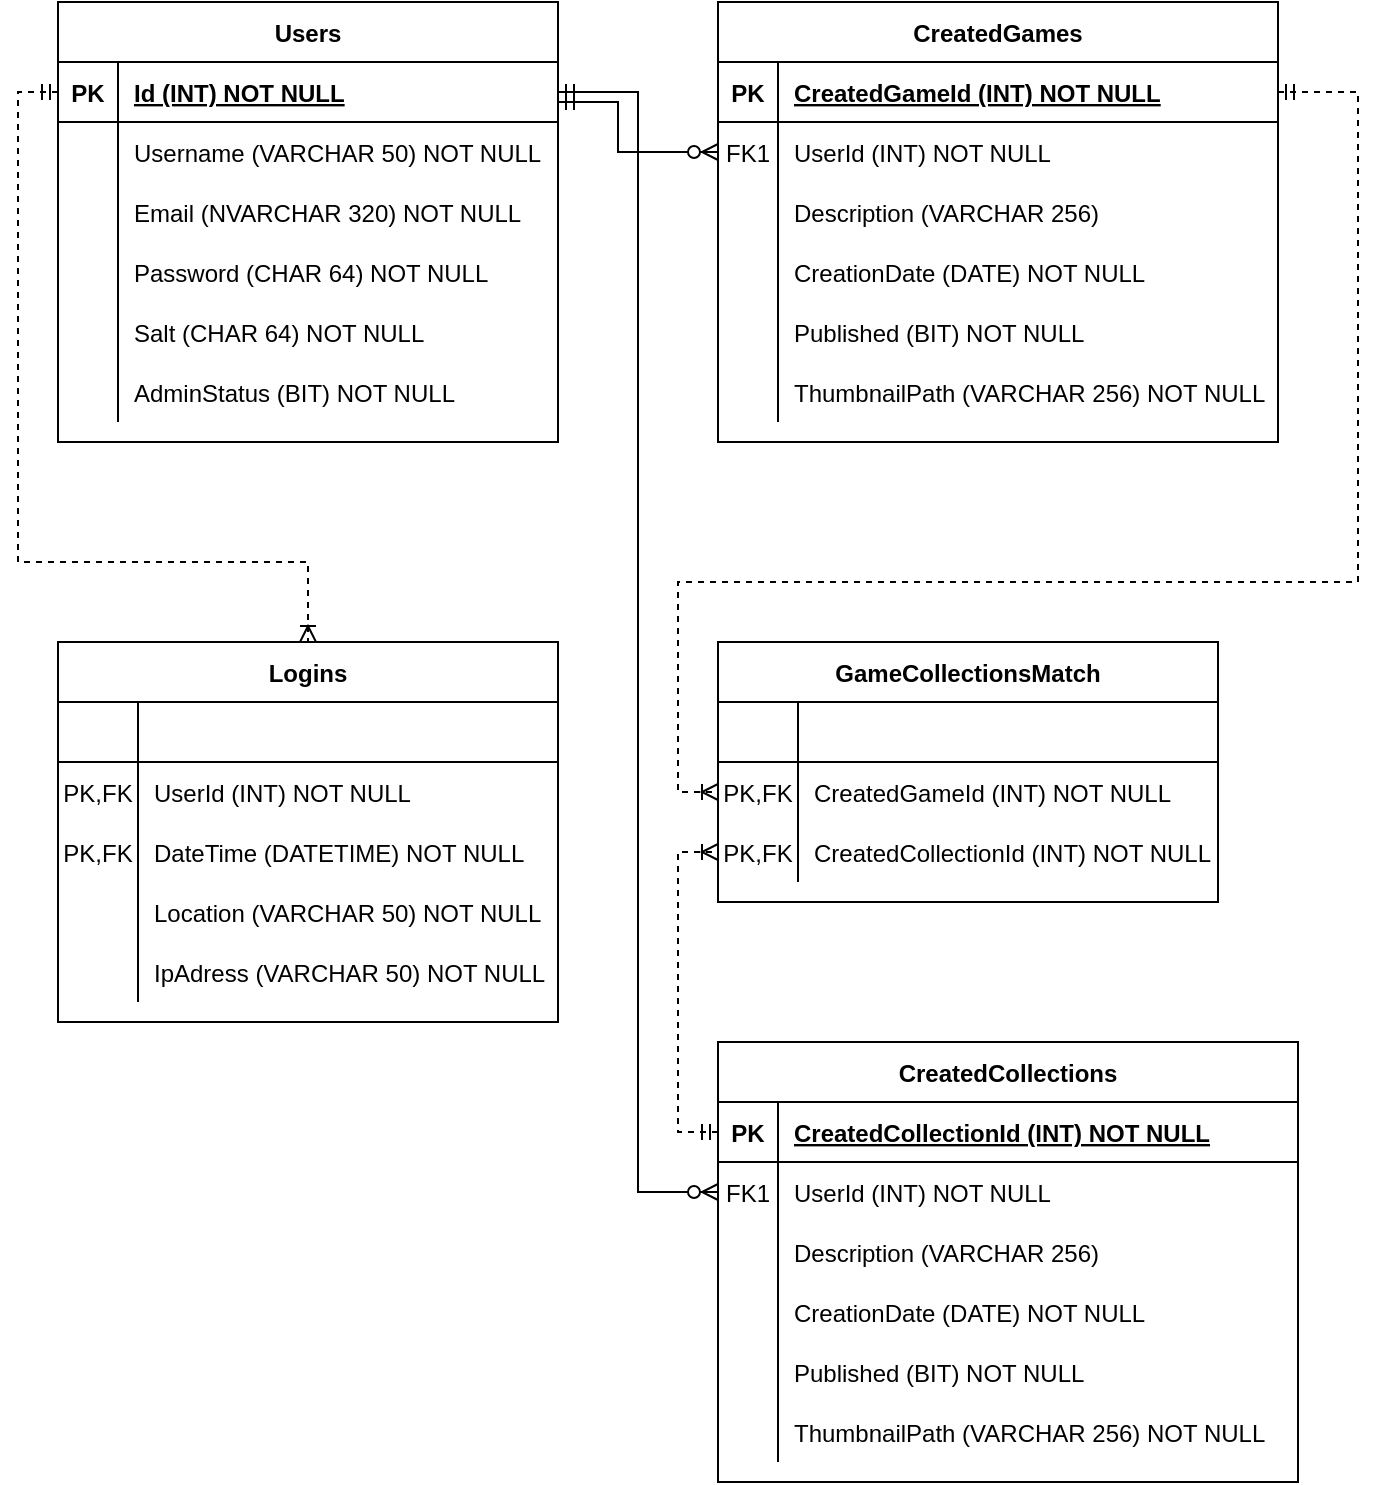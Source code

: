 <mxfile version="14.5.1" type="device"><diagram id="R2lEEEUBdFMjLlhIrx00" name="Page-1"><mxGraphModel dx="1086" dy="806" grid="1" gridSize="10" guides="1" tooltips="1" connect="1" arrows="1" fold="1" page="1" pageScale="1" pageWidth="850" pageHeight="1100" math="0" shadow="0" extFonts="Permanent Marker^https://fonts.googleapis.com/css?family=Permanent+Marker"><root><mxCell id="0"/><mxCell id="1" parent="0"/><mxCell id="C-vyLk0tnHw3VtMMgP7b-2" value="CreatedGames" style="shape=table;startSize=30;container=1;collapsible=1;childLayout=tableLayout;fixedRows=1;rowLines=0;fontStyle=1;align=center;resizeLast=1;" parent="1" vertex="1"><mxGeometry x="370" y="40" width="280" height="220" as="geometry"/></mxCell><mxCell id="C-vyLk0tnHw3VtMMgP7b-3" value="" style="shape=partialRectangle;collapsible=0;dropTarget=0;pointerEvents=0;fillColor=none;points=[[0,0.5],[1,0.5]];portConstraint=eastwest;top=0;left=0;right=0;bottom=1;" parent="C-vyLk0tnHw3VtMMgP7b-2" vertex="1"><mxGeometry y="30" width="280" height="30" as="geometry"/></mxCell><mxCell id="C-vyLk0tnHw3VtMMgP7b-4" value="PK" style="shape=partialRectangle;overflow=hidden;connectable=0;fillColor=none;top=0;left=0;bottom=0;right=0;fontStyle=1;" parent="C-vyLk0tnHw3VtMMgP7b-3" vertex="1"><mxGeometry width="30" height="30" as="geometry"/></mxCell><mxCell id="C-vyLk0tnHw3VtMMgP7b-5" value="CreatedGameId (INT) NOT NULL " style="shape=partialRectangle;overflow=hidden;connectable=0;fillColor=none;top=0;left=0;bottom=0;right=0;align=left;spacingLeft=6;fontStyle=5;" parent="C-vyLk0tnHw3VtMMgP7b-3" vertex="1"><mxGeometry x="30" width="250" height="30" as="geometry"/></mxCell><mxCell id="C-vyLk0tnHw3VtMMgP7b-6" value="" style="shape=partialRectangle;collapsible=0;dropTarget=0;pointerEvents=0;fillColor=none;points=[[0,0.5],[1,0.5]];portConstraint=eastwest;top=0;left=0;right=0;bottom=0;" parent="C-vyLk0tnHw3VtMMgP7b-2" vertex="1"><mxGeometry y="60" width="280" height="30" as="geometry"/></mxCell><mxCell id="C-vyLk0tnHw3VtMMgP7b-7" value="FK1" style="shape=partialRectangle;overflow=hidden;connectable=0;fillColor=none;top=0;left=0;bottom=0;right=0;" parent="C-vyLk0tnHw3VtMMgP7b-6" vertex="1"><mxGeometry width="30" height="30" as="geometry"/></mxCell><mxCell id="C-vyLk0tnHw3VtMMgP7b-8" value="UserId (INT) NOT NULL" style="shape=partialRectangle;overflow=hidden;connectable=0;fillColor=none;top=0;left=0;bottom=0;right=0;align=left;spacingLeft=6;" parent="C-vyLk0tnHw3VtMMgP7b-6" vertex="1"><mxGeometry x="30" width="250" height="30" as="geometry"/></mxCell><mxCell id="C-vyLk0tnHw3VtMMgP7b-9" value="" style="shape=partialRectangle;collapsible=0;dropTarget=0;pointerEvents=0;fillColor=none;points=[[0,0.5],[1,0.5]];portConstraint=eastwest;top=0;left=0;right=0;bottom=0;" parent="C-vyLk0tnHw3VtMMgP7b-2" vertex="1"><mxGeometry y="90" width="280" height="30" as="geometry"/></mxCell><mxCell id="C-vyLk0tnHw3VtMMgP7b-10" value="" style="shape=partialRectangle;overflow=hidden;connectable=0;fillColor=none;top=0;left=0;bottom=0;right=0;" parent="C-vyLk0tnHw3VtMMgP7b-9" vertex="1"><mxGeometry width="30" height="30" as="geometry"/></mxCell><mxCell id="C-vyLk0tnHw3VtMMgP7b-11" value="Description (VARCHAR 256) " style="shape=partialRectangle;overflow=hidden;connectable=0;fillColor=none;top=0;left=0;bottom=0;right=0;align=left;spacingLeft=6;" parent="C-vyLk0tnHw3VtMMgP7b-9" vertex="1"><mxGeometry x="30" width="250" height="30" as="geometry"/></mxCell><mxCell id="FunGx5uaBoyylJDNNc9w-20" value="" style="shape=partialRectangle;collapsible=0;dropTarget=0;pointerEvents=0;fillColor=none;points=[[0,0.5],[1,0.5]];portConstraint=eastwest;top=0;left=0;right=0;bottom=0;" parent="C-vyLk0tnHw3VtMMgP7b-2" vertex="1"><mxGeometry y="120" width="280" height="30" as="geometry"/></mxCell><mxCell id="FunGx5uaBoyylJDNNc9w-21" value="" style="shape=partialRectangle;overflow=hidden;connectable=0;fillColor=none;top=0;left=0;bottom=0;right=0;" parent="FunGx5uaBoyylJDNNc9w-20" vertex="1"><mxGeometry width="30" height="30" as="geometry"/></mxCell><mxCell id="FunGx5uaBoyylJDNNc9w-22" value="CreationDate (DATE) NOT NULL" style="shape=partialRectangle;overflow=hidden;connectable=0;fillColor=none;top=0;left=0;bottom=0;right=0;align=left;spacingLeft=6;" parent="FunGx5uaBoyylJDNNc9w-20" vertex="1"><mxGeometry x="30" width="250" height="30" as="geometry"/></mxCell><mxCell id="FunGx5uaBoyylJDNNc9w-23" value="" style="shape=partialRectangle;collapsible=0;dropTarget=0;pointerEvents=0;fillColor=none;points=[[0,0.5],[1,0.5]];portConstraint=eastwest;top=0;left=0;right=0;bottom=0;" parent="C-vyLk0tnHw3VtMMgP7b-2" vertex="1"><mxGeometry y="150" width="280" height="30" as="geometry"/></mxCell><mxCell id="FunGx5uaBoyylJDNNc9w-24" value="" style="shape=partialRectangle;overflow=hidden;connectable=0;fillColor=none;top=0;left=0;bottom=0;right=0;" parent="FunGx5uaBoyylJDNNc9w-23" vertex="1"><mxGeometry width="30" height="30" as="geometry"/></mxCell><mxCell id="FunGx5uaBoyylJDNNc9w-25" value="Published (BIT) NOT NULL" style="shape=partialRectangle;overflow=hidden;connectable=0;fillColor=none;top=0;left=0;bottom=0;right=0;align=left;spacingLeft=6;" parent="FunGx5uaBoyylJDNNc9w-23" vertex="1"><mxGeometry x="30" width="250" height="30" as="geometry"/></mxCell><mxCell id="FunGx5uaBoyylJDNNc9w-26" value="" style="shape=partialRectangle;collapsible=0;dropTarget=0;pointerEvents=0;fillColor=none;points=[[0,0.5],[1,0.5]];portConstraint=eastwest;top=0;left=0;right=0;bottom=0;" parent="C-vyLk0tnHw3VtMMgP7b-2" vertex="1"><mxGeometry y="180" width="280" height="30" as="geometry"/></mxCell><mxCell id="FunGx5uaBoyylJDNNc9w-27" value="" style="shape=partialRectangle;overflow=hidden;connectable=0;fillColor=none;top=0;left=0;bottom=0;right=0;" parent="FunGx5uaBoyylJDNNc9w-26" vertex="1"><mxGeometry width="30" height="30" as="geometry"/></mxCell><mxCell id="FunGx5uaBoyylJDNNc9w-28" value="ThumbnailPath (VARCHAR 256) NOT NULL" style="shape=partialRectangle;overflow=hidden;connectable=0;fillColor=none;top=0;left=0;bottom=0;right=0;align=left;spacingLeft=6;" parent="FunGx5uaBoyylJDNNc9w-26" vertex="1"><mxGeometry x="30" width="250" height="30" as="geometry"/></mxCell><mxCell id="C-vyLk0tnHw3VtMMgP7b-13" value="Logins" style="shape=table;startSize=30;container=1;collapsible=1;childLayout=tableLayout;fixedRows=1;rowLines=0;fontStyle=1;align=center;resizeLast=1;" parent="1" vertex="1"><mxGeometry x="40" y="360" width="250" height="190" as="geometry"/></mxCell><mxCell id="C-vyLk0tnHw3VtMMgP7b-14" value="" style="shape=partialRectangle;collapsible=0;dropTarget=0;pointerEvents=0;fillColor=none;points=[[0,0.5],[1,0.5]];portConstraint=eastwest;top=0;left=0;right=0;bottom=1;" parent="C-vyLk0tnHw3VtMMgP7b-13" vertex="1"><mxGeometry y="30" width="250" height="30" as="geometry"/></mxCell><mxCell id="C-vyLk0tnHw3VtMMgP7b-15" value="" style="shape=partialRectangle;overflow=hidden;connectable=0;fillColor=none;top=0;left=0;bottom=0;right=0;fontStyle=1;" parent="C-vyLk0tnHw3VtMMgP7b-14" vertex="1"><mxGeometry width="40" height="30" as="geometry"/></mxCell><mxCell id="C-vyLk0tnHw3VtMMgP7b-16" value="" style="shape=partialRectangle;overflow=hidden;connectable=0;fillColor=none;top=0;left=0;bottom=0;right=0;align=left;spacingLeft=6;fontStyle=5;" parent="C-vyLk0tnHw3VtMMgP7b-14" vertex="1"><mxGeometry x="40" width="210" height="30" as="geometry"/></mxCell><mxCell id="C-vyLk0tnHw3VtMMgP7b-17" value="" style="shape=partialRectangle;collapsible=0;dropTarget=0;pointerEvents=0;fillColor=none;points=[[0,0.5],[1,0.5]];portConstraint=eastwest;top=0;left=0;right=0;bottom=0;" parent="C-vyLk0tnHw3VtMMgP7b-13" vertex="1"><mxGeometry y="60" width="250" height="30" as="geometry"/></mxCell><mxCell id="C-vyLk0tnHw3VtMMgP7b-18" value="PK,FK" style="shape=partialRectangle;overflow=hidden;connectable=0;fillColor=none;top=0;left=0;bottom=0;right=0;" parent="C-vyLk0tnHw3VtMMgP7b-17" vertex="1"><mxGeometry width="40" height="30" as="geometry"/></mxCell><mxCell id="C-vyLk0tnHw3VtMMgP7b-19" value="UserId (INT) NOT NULL" style="shape=partialRectangle;overflow=hidden;connectable=0;fillColor=none;top=0;left=0;bottom=0;right=0;align=left;spacingLeft=6;" parent="C-vyLk0tnHw3VtMMgP7b-17" vertex="1"><mxGeometry x="40" width="210" height="30" as="geometry"/></mxCell><mxCell id="C-vyLk0tnHw3VtMMgP7b-20" value="" style="shape=partialRectangle;collapsible=0;dropTarget=0;pointerEvents=0;fillColor=none;points=[[0,0.5],[1,0.5]];portConstraint=eastwest;top=0;left=0;right=0;bottom=0;" parent="C-vyLk0tnHw3VtMMgP7b-13" vertex="1"><mxGeometry y="90" width="250" height="30" as="geometry"/></mxCell><mxCell id="C-vyLk0tnHw3VtMMgP7b-21" value="PK,FK" style="shape=partialRectangle;overflow=hidden;connectable=0;fillColor=none;top=0;left=0;bottom=0;right=0;" parent="C-vyLk0tnHw3VtMMgP7b-20" vertex="1"><mxGeometry width="40" height="30" as="geometry"/></mxCell><mxCell id="C-vyLk0tnHw3VtMMgP7b-22" value="DateTime (DATETIME) NOT NULL" style="shape=partialRectangle;overflow=hidden;connectable=0;fillColor=none;top=0;left=0;bottom=0;right=0;align=left;spacingLeft=6;" parent="C-vyLk0tnHw3VtMMgP7b-20" vertex="1"><mxGeometry x="40" width="210" height="30" as="geometry"/></mxCell><mxCell id="FunGx5uaBoyylJDNNc9w-61" value="" style="shape=partialRectangle;collapsible=0;dropTarget=0;pointerEvents=0;fillColor=none;points=[[0,0.5],[1,0.5]];portConstraint=eastwest;top=0;left=0;right=0;bottom=0;" parent="C-vyLk0tnHw3VtMMgP7b-13" vertex="1"><mxGeometry y="120" width="250" height="30" as="geometry"/></mxCell><mxCell id="FunGx5uaBoyylJDNNc9w-62" value="" style="shape=partialRectangle;overflow=hidden;connectable=0;fillColor=none;top=0;left=0;bottom=0;right=0;" parent="FunGx5uaBoyylJDNNc9w-61" vertex="1"><mxGeometry width="40" height="30" as="geometry"/></mxCell><mxCell id="FunGx5uaBoyylJDNNc9w-63" value="Location (VARCHAR 50) NOT NULL" style="shape=partialRectangle;overflow=hidden;connectable=0;fillColor=none;top=0;left=0;bottom=0;right=0;align=left;spacingLeft=6;" parent="FunGx5uaBoyylJDNNc9w-61" vertex="1"><mxGeometry x="40" width="210" height="30" as="geometry"/></mxCell><mxCell id="FunGx5uaBoyylJDNNc9w-67" value="" style="shape=partialRectangle;collapsible=0;dropTarget=0;pointerEvents=0;fillColor=none;points=[[0,0.5],[1,0.5]];portConstraint=eastwest;top=0;left=0;right=0;bottom=0;" parent="C-vyLk0tnHw3VtMMgP7b-13" vertex="1"><mxGeometry y="150" width="250" height="30" as="geometry"/></mxCell><mxCell id="FunGx5uaBoyylJDNNc9w-68" value="" style="shape=partialRectangle;overflow=hidden;connectable=0;fillColor=none;top=0;left=0;bottom=0;right=0;" parent="FunGx5uaBoyylJDNNc9w-67" vertex="1"><mxGeometry width="40" height="30" as="geometry"/></mxCell><mxCell id="FunGx5uaBoyylJDNNc9w-69" value="IpAdress (VARCHAR 50) NOT NULL" style="shape=partialRectangle;overflow=hidden;connectable=0;fillColor=none;top=0;left=0;bottom=0;right=0;align=left;spacingLeft=6;" parent="FunGx5uaBoyylJDNNc9w-67" vertex="1"><mxGeometry x="40" width="210" height="30" as="geometry"/></mxCell><mxCell id="C-vyLk0tnHw3VtMMgP7b-23" value="Users" style="shape=table;startSize=30;container=1;collapsible=1;childLayout=tableLayout;fixedRows=1;rowLines=0;fontStyle=1;align=center;resizeLast=1;" parent="1" vertex="1"><mxGeometry x="40" y="40" width="250" height="220" as="geometry"/></mxCell><mxCell id="C-vyLk0tnHw3VtMMgP7b-24" value="" style="shape=partialRectangle;collapsible=0;dropTarget=0;pointerEvents=0;fillColor=none;points=[[0,0.5],[1,0.5]];portConstraint=eastwest;top=0;left=0;right=0;bottom=1;" parent="C-vyLk0tnHw3VtMMgP7b-23" vertex="1"><mxGeometry y="30" width="250" height="30" as="geometry"/></mxCell><mxCell id="C-vyLk0tnHw3VtMMgP7b-25" value="PK" style="shape=partialRectangle;overflow=hidden;connectable=0;fillColor=none;top=0;left=0;bottom=0;right=0;fontStyle=1;" parent="C-vyLk0tnHw3VtMMgP7b-24" vertex="1"><mxGeometry width="30" height="30" as="geometry"/></mxCell><mxCell id="C-vyLk0tnHw3VtMMgP7b-26" value="Id (INT) NOT NULL" style="shape=partialRectangle;overflow=hidden;connectable=0;fillColor=none;top=0;left=0;bottom=0;right=0;align=left;spacingLeft=6;fontStyle=5;" parent="C-vyLk0tnHw3VtMMgP7b-24" vertex="1"><mxGeometry x="30" width="220" height="30" as="geometry"/></mxCell><mxCell id="C-vyLk0tnHw3VtMMgP7b-27" value="" style="shape=partialRectangle;collapsible=0;dropTarget=0;pointerEvents=0;fillColor=none;points=[[0,0.5],[1,0.5]];portConstraint=eastwest;top=0;left=0;right=0;bottom=0;" parent="C-vyLk0tnHw3VtMMgP7b-23" vertex="1"><mxGeometry y="60" width="250" height="30" as="geometry"/></mxCell><mxCell id="C-vyLk0tnHw3VtMMgP7b-28" value="" style="shape=partialRectangle;overflow=hidden;connectable=0;fillColor=none;top=0;left=0;bottom=0;right=0;" parent="C-vyLk0tnHw3VtMMgP7b-27" vertex="1"><mxGeometry width="30" height="30" as="geometry"/></mxCell><mxCell id="C-vyLk0tnHw3VtMMgP7b-29" value="Username (VARCHAR 50) NOT NULL" style="shape=partialRectangle;overflow=hidden;connectable=0;fillColor=none;top=0;left=0;bottom=0;right=0;align=left;spacingLeft=6;" parent="C-vyLk0tnHw3VtMMgP7b-27" vertex="1"><mxGeometry x="30" width="220" height="30" as="geometry"/></mxCell><mxCell id="FunGx5uaBoyylJDNNc9w-1" value="" style="shape=partialRectangle;collapsible=0;dropTarget=0;pointerEvents=0;fillColor=none;points=[[0,0.5],[1,0.5]];portConstraint=eastwest;top=0;left=0;right=0;bottom=0;" parent="C-vyLk0tnHw3VtMMgP7b-23" vertex="1"><mxGeometry y="90" width="250" height="30" as="geometry"/></mxCell><mxCell id="FunGx5uaBoyylJDNNc9w-2" value="" style="shape=partialRectangle;overflow=hidden;connectable=0;fillColor=none;top=0;left=0;bottom=0;right=0;" parent="FunGx5uaBoyylJDNNc9w-1" vertex="1"><mxGeometry width="30" height="30" as="geometry"/></mxCell><mxCell id="FunGx5uaBoyylJDNNc9w-3" value="Email (NVARCHAR 320) NOT NULL" style="shape=partialRectangle;overflow=hidden;connectable=0;fillColor=none;top=0;left=0;bottom=0;right=0;align=left;spacingLeft=6;" parent="FunGx5uaBoyylJDNNc9w-1" vertex="1"><mxGeometry x="30" width="220" height="30" as="geometry"/></mxCell><mxCell id="FunGx5uaBoyylJDNNc9w-14" value="" style="shape=partialRectangle;collapsible=0;dropTarget=0;pointerEvents=0;fillColor=none;points=[[0,0.5],[1,0.5]];portConstraint=eastwest;top=0;left=0;right=0;bottom=0;" parent="C-vyLk0tnHw3VtMMgP7b-23" vertex="1"><mxGeometry y="120" width="250" height="30" as="geometry"/></mxCell><mxCell id="FunGx5uaBoyylJDNNc9w-15" value="" style="shape=partialRectangle;overflow=hidden;connectable=0;fillColor=none;top=0;left=0;bottom=0;right=0;" parent="FunGx5uaBoyylJDNNc9w-14" vertex="1"><mxGeometry width="30" height="30" as="geometry"/></mxCell><mxCell id="FunGx5uaBoyylJDNNc9w-16" value="Password (CHAR 64) NOT NULL" style="shape=partialRectangle;overflow=hidden;connectable=0;fillColor=none;top=0;left=0;bottom=0;right=0;align=left;spacingLeft=6;" parent="FunGx5uaBoyylJDNNc9w-14" vertex="1"><mxGeometry x="30" width="220" height="30" as="geometry"/></mxCell><mxCell id="FunGx5uaBoyylJDNNc9w-17" value="" style="shape=partialRectangle;collapsible=0;dropTarget=0;pointerEvents=0;fillColor=none;points=[[0,0.5],[1,0.5]];portConstraint=eastwest;top=0;left=0;right=0;bottom=0;" parent="C-vyLk0tnHw3VtMMgP7b-23" vertex="1"><mxGeometry y="150" width="250" height="30" as="geometry"/></mxCell><mxCell id="FunGx5uaBoyylJDNNc9w-18" value="" style="shape=partialRectangle;overflow=hidden;connectable=0;fillColor=none;top=0;left=0;bottom=0;right=0;" parent="FunGx5uaBoyylJDNNc9w-17" vertex="1"><mxGeometry width="30" height="30" as="geometry"/></mxCell><mxCell id="FunGx5uaBoyylJDNNc9w-19" value="Salt (CHAR 64) NOT NULL" style="shape=partialRectangle;overflow=hidden;connectable=0;fillColor=none;top=0;left=0;bottom=0;right=0;align=left;spacingLeft=6;" parent="FunGx5uaBoyylJDNNc9w-17" vertex="1"><mxGeometry x="30" width="220" height="30" as="geometry"/></mxCell><mxCell id="FunGx5uaBoyylJDNNc9w-55" value="" style="shape=partialRectangle;collapsible=0;dropTarget=0;pointerEvents=0;fillColor=none;points=[[0,0.5],[1,0.5]];portConstraint=eastwest;top=0;left=0;right=0;bottom=0;" parent="C-vyLk0tnHw3VtMMgP7b-23" vertex="1"><mxGeometry y="180" width="250" height="30" as="geometry"/></mxCell><mxCell id="FunGx5uaBoyylJDNNc9w-56" value="" style="shape=partialRectangle;overflow=hidden;connectable=0;fillColor=none;top=0;left=0;bottom=0;right=0;" parent="FunGx5uaBoyylJDNNc9w-55" vertex="1"><mxGeometry width="30" height="30" as="geometry"/></mxCell><mxCell id="FunGx5uaBoyylJDNNc9w-57" value="AdminStatus (BIT) NOT NULL" style="shape=partialRectangle;overflow=hidden;connectable=0;fillColor=none;top=0;left=0;bottom=0;right=0;align=left;spacingLeft=6;" parent="FunGx5uaBoyylJDNNc9w-55" vertex="1"><mxGeometry x="30" width="220" height="30" as="geometry"/></mxCell><mxCell id="FunGx5uaBoyylJDNNc9w-29" value="CreatedCollections" style="shape=table;startSize=30;container=1;collapsible=1;childLayout=tableLayout;fixedRows=1;rowLines=0;fontStyle=1;align=center;resizeLast=1;" parent="1" vertex="1"><mxGeometry x="370" y="560" width="290" height="220" as="geometry"/></mxCell><mxCell id="FunGx5uaBoyylJDNNc9w-30" value="" style="shape=partialRectangle;collapsible=0;dropTarget=0;pointerEvents=0;fillColor=none;points=[[0,0.5],[1,0.5]];portConstraint=eastwest;top=0;left=0;right=0;bottom=1;" parent="FunGx5uaBoyylJDNNc9w-29" vertex="1"><mxGeometry y="30" width="290" height="30" as="geometry"/></mxCell><mxCell id="FunGx5uaBoyylJDNNc9w-31" value="PK" style="shape=partialRectangle;overflow=hidden;connectable=0;fillColor=none;top=0;left=0;bottom=0;right=0;fontStyle=1;" parent="FunGx5uaBoyylJDNNc9w-30" vertex="1"><mxGeometry width="30" height="30" as="geometry"/></mxCell><mxCell id="FunGx5uaBoyylJDNNc9w-32" value="CreatedCollectionId (INT) NOT NULL " style="shape=partialRectangle;overflow=hidden;connectable=0;fillColor=none;top=0;left=0;bottom=0;right=0;align=left;spacingLeft=6;fontStyle=5;" parent="FunGx5uaBoyylJDNNc9w-30" vertex="1"><mxGeometry x="30" width="260" height="30" as="geometry"/></mxCell><mxCell id="FunGx5uaBoyylJDNNc9w-33" value="" style="shape=partialRectangle;collapsible=0;dropTarget=0;pointerEvents=0;fillColor=none;points=[[0,0.5],[1,0.5]];portConstraint=eastwest;top=0;left=0;right=0;bottom=0;" parent="FunGx5uaBoyylJDNNc9w-29" vertex="1"><mxGeometry y="60" width="290" height="30" as="geometry"/></mxCell><mxCell id="FunGx5uaBoyylJDNNc9w-34" value="FK1" style="shape=partialRectangle;overflow=hidden;connectable=0;fillColor=none;top=0;left=0;bottom=0;right=0;" parent="FunGx5uaBoyylJDNNc9w-33" vertex="1"><mxGeometry width="30" height="30" as="geometry"/></mxCell><mxCell id="FunGx5uaBoyylJDNNc9w-35" value="UserId (INT) NOT NULL" style="shape=partialRectangle;overflow=hidden;connectable=0;fillColor=none;top=0;left=0;bottom=0;right=0;align=left;spacingLeft=6;" parent="FunGx5uaBoyylJDNNc9w-33" vertex="1"><mxGeometry x="30" width="260" height="30" as="geometry"/></mxCell><mxCell id="FunGx5uaBoyylJDNNc9w-36" value="" style="shape=partialRectangle;collapsible=0;dropTarget=0;pointerEvents=0;fillColor=none;points=[[0,0.5],[1,0.5]];portConstraint=eastwest;top=0;left=0;right=0;bottom=0;" parent="FunGx5uaBoyylJDNNc9w-29" vertex="1"><mxGeometry y="90" width="290" height="30" as="geometry"/></mxCell><mxCell id="FunGx5uaBoyylJDNNc9w-37" value="" style="shape=partialRectangle;overflow=hidden;connectable=0;fillColor=none;top=0;left=0;bottom=0;right=0;" parent="FunGx5uaBoyylJDNNc9w-36" vertex="1"><mxGeometry width="30" height="30" as="geometry"/></mxCell><mxCell id="FunGx5uaBoyylJDNNc9w-38" value="Description (VARCHAR 256) " style="shape=partialRectangle;overflow=hidden;connectable=0;fillColor=none;top=0;left=0;bottom=0;right=0;align=left;spacingLeft=6;" parent="FunGx5uaBoyylJDNNc9w-36" vertex="1"><mxGeometry x="30" width="260" height="30" as="geometry"/></mxCell><mxCell id="FunGx5uaBoyylJDNNc9w-39" value="" style="shape=partialRectangle;collapsible=0;dropTarget=0;pointerEvents=0;fillColor=none;points=[[0,0.5],[1,0.5]];portConstraint=eastwest;top=0;left=0;right=0;bottom=0;" parent="FunGx5uaBoyylJDNNc9w-29" vertex="1"><mxGeometry y="120" width="290" height="30" as="geometry"/></mxCell><mxCell id="FunGx5uaBoyylJDNNc9w-40" value="" style="shape=partialRectangle;overflow=hidden;connectable=0;fillColor=none;top=0;left=0;bottom=0;right=0;" parent="FunGx5uaBoyylJDNNc9w-39" vertex="1"><mxGeometry width="30" height="30" as="geometry"/></mxCell><mxCell id="FunGx5uaBoyylJDNNc9w-41" value="CreationDate (DATE) NOT NULL" style="shape=partialRectangle;overflow=hidden;connectable=0;fillColor=none;top=0;left=0;bottom=0;right=0;align=left;spacingLeft=6;" parent="FunGx5uaBoyylJDNNc9w-39" vertex="1"><mxGeometry x="30" width="260" height="30" as="geometry"/></mxCell><mxCell id="FunGx5uaBoyylJDNNc9w-42" value="" style="shape=partialRectangle;collapsible=0;dropTarget=0;pointerEvents=0;fillColor=none;points=[[0,0.5],[1,0.5]];portConstraint=eastwest;top=0;left=0;right=0;bottom=0;" parent="FunGx5uaBoyylJDNNc9w-29" vertex="1"><mxGeometry y="150" width="290" height="30" as="geometry"/></mxCell><mxCell id="FunGx5uaBoyylJDNNc9w-43" value="" style="shape=partialRectangle;overflow=hidden;connectable=0;fillColor=none;top=0;left=0;bottom=0;right=0;" parent="FunGx5uaBoyylJDNNc9w-42" vertex="1"><mxGeometry width="30" height="30" as="geometry"/></mxCell><mxCell id="FunGx5uaBoyylJDNNc9w-44" value="Published (BIT) NOT NULL" style="shape=partialRectangle;overflow=hidden;connectable=0;fillColor=none;top=0;left=0;bottom=0;right=0;align=left;spacingLeft=6;" parent="FunGx5uaBoyylJDNNc9w-42" vertex="1"><mxGeometry x="30" width="260" height="30" as="geometry"/></mxCell><mxCell id="FunGx5uaBoyylJDNNc9w-45" value="" style="shape=partialRectangle;collapsible=0;dropTarget=0;pointerEvents=0;fillColor=none;points=[[0,0.5],[1,0.5]];portConstraint=eastwest;top=0;left=0;right=0;bottom=0;" parent="FunGx5uaBoyylJDNNc9w-29" vertex="1"><mxGeometry y="180" width="290" height="30" as="geometry"/></mxCell><mxCell id="FunGx5uaBoyylJDNNc9w-46" value="" style="shape=partialRectangle;overflow=hidden;connectable=0;fillColor=none;top=0;left=0;bottom=0;right=0;" parent="FunGx5uaBoyylJDNNc9w-45" vertex="1"><mxGeometry width="30" height="30" as="geometry"/></mxCell><mxCell id="FunGx5uaBoyylJDNNc9w-47" value="ThumbnailPath (VARCHAR 256) NOT NULL" style="shape=partialRectangle;overflow=hidden;connectable=0;fillColor=none;top=0;left=0;bottom=0;right=0;align=left;spacingLeft=6;" parent="FunGx5uaBoyylJDNNc9w-45" vertex="1"><mxGeometry x="30" width="260" height="30" as="geometry"/></mxCell><mxCell id="FunGx5uaBoyylJDNNc9w-49" style="edgeStyle=orthogonalEdgeStyle;rounded=0;orthogonalLoop=1;jettySize=auto;html=1;startArrow=ERmandOne;startFill=0;endArrow=ERzeroToMany;endFill=1;" parent="1" source="C-vyLk0tnHw3VtMMgP7b-24" target="C-vyLk0tnHw3VtMMgP7b-6" edge="1"><mxGeometry relative="1" as="geometry"><Array as="points"><mxPoint x="320" y="90"/><mxPoint x="320" y="115"/></Array></mxGeometry></mxCell><mxCell id="FunGx5uaBoyylJDNNc9w-70" style="edgeStyle=orthogonalEdgeStyle;rounded=0;orthogonalLoop=1;jettySize=auto;html=1;startArrow=ERmandOne;startFill=0;endArrow=ERoneToMany;endFill=0;dashed=1;" parent="1" source="C-vyLk0tnHw3VtMMgP7b-24" target="C-vyLk0tnHw3VtMMgP7b-13" edge="1"><mxGeometry relative="1" as="geometry"><Array as="points"><mxPoint x="20" y="85"/><mxPoint x="20" y="320"/><mxPoint x="165" y="320"/></Array></mxGeometry></mxCell><mxCell id="Yew7IRFnA3Oijkrduks9-29" value="GameCollectionsMatch" style="shape=table;startSize=30;container=1;collapsible=1;childLayout=tableLayout;fixedRows=1;rowLines=0;fontStyle=1;align=center;resizeLast=1;" parent="1" vertex="1"><mxGeometry x="370" y="360" width="250" height="130" as="geometry"/></mxCell><mxCell id="Yew7IRFnA3Oijkrduks9-30" value="" style="shape=partialRectangle;collapsible=0;dropTarget=0;pointerEvents=0;fillColor=none;points=[[0,0.5],[1,0.5]];portConstraint=eastwest;top=0;left=0;right=0;bottom=1;" parent="Yew7IRFnA3Oijkrduks9-29" vertex="1"><mxGeometry y="30" width="250" height="30" as="geometry"/></mxCell><mxCell id="Yew7IRFnA3Oijkrduks9-31" value="" style="shape=partialRectangle;overflow=hidden;connectable=0;fillColor=none;top=0;left=0;bottom=0;right=0;fontStyle=1;" parent="Yew7IRFnA3Oijkrduks9-30" vertex="1"><mxGeometry width="40" height="30" as="geometry"/></mxCell><mxCell id="Yew7IRFnA3Oijkrduks9-32" value="" style="shape=partialRectangle;overflow=hidden;connectable=0;fillColor=none;top=0;left=0;bottom=0;right=0;align=left;spacingLeft=6;fontStyle=5;" parent="Yew7IRFnA3Oijkrduks9-30" vertex="1"><mxGeometry x="40" width="210" height="30" as="geometry"/></mxCell><mxCell id="Yew7IRFnA3Oijkrduks9-33" value="" style="shape=partialRectangle;collapsible=0;dropTarget=0;pointerEvents=0;fillColor=none;points=[[0,0.5],[1,0.5]];portConstraint=eastwest;top=0;left=0;right=0;bottom=0;" parent="Yew7IRFnA3Oijkrduks9-29" vertex="1"><mxGeometry y="60" width="250" height="30" as="geometry"/></mxCell><mxCell id="Yew7IRFnA3Oijkrduks9-34" value="PK,FK" style="shape=partialRectangle;overflow=hidden;connectable=0;fillColor=none;top=0;left=0;bottom=0;right=0;" parent="Yew7IRFnA3Oijkrduks9-33" vertex="1"><mxGeometry width="40" height="30" as="geometry"/></mxCell><mxCell id="Yew7IRFnA3Oijkrduks9-35" value="CreatedGameId (INT) NOT NULL" style="shape=partialRectangle;overflow=hidden;connectable=0;fillColor=none;top=0;left=0;bottom=0;right=0;align=left;spacingLeft=6;" parent="Yew7IRFnA3Oijkrduks9-33" vertex="1"><mxGeometry x="40" width="210" height="30" as="geometry"/></mxCell><mxCell id="Yew7IRFnA3Oijkrduks9-36" value="" style="shape=partialRectangle;collapsible=0;dropTarget=0;pointerEvents=0;fillColor=none;points=[[0,0.5],[1,0.5]];portConstraint=eastwest;top=0;left=0;right=0;bottom=0;" parent="Yew7IRFnA3Oijkrduks9-29" vertex="1"><mxGeometry y="90" width="250" height="30" as="geometry"/></mxCell><mxCell id="Yew7IRFnA3Oijkrduks9-37" value="PK,FK" style="shape=partialRectangle;overflow=hidden;connectable=0;fillColor=none;top=0;left=0;bottom=0;right=0;" parent="Yew7IRFnA3Oijkrduks9-36" vertex="1"><mxGeometry width="40" height="30" as="geometry"/></mxCell><mxCell id="Yew7IRFnA3Oijkrduks9-38" value="CreatedCollectionId (INT) NOT NULL" style="shape=partialRectangle;overflow=hidden;connectable=0;fillColor=none;top=0;left=0;bottom=0;right=0;align=left;spacingLeft=6;" parent="Yew7IRFnA3Oijkrduks9-36" vertex="1"><mxGeometry x="40" width="210" height="30" as="geometry"/></mxCell><mxCell id="Yew7IRFnA3Oijkrduks9-45" style="edgeStyle=orthogonalEdgeStyle;rounded=0;orthogonalLoop=1;jettySize=auto;html=1;entryX=0;entryY=0.5;entryDx=0;entryDy=0;dashed=1;startArrow=ERmandOne;startFill=0;endArrow=ERoneToMany;endFill=0;" parent="1" source="C-vyLk0tnHw3VtMMgP7b-3" target="Yew7IRFnA3Oijkrduks9-33" edge="1"><mxGeometry relative="1" as="geometry"><Array as="points"><mxPoint x="690" y="85"/><mxPoint x="690" y="330"/><mxPoint x="350" y="330"/><mxPoint x="350" y="435"/></Array></mxGeometry></mxCell><mxCell id="Yew7IRFnA3Oijkrduks9-46" style="rounded=0;orthogonalLoop=1;jettySize=auto;html=1;entryX=0;entryY=0.5;entryDx=0;entryDy=0;edgeStyle=orthogonalEdgeStyle;dashed=1;startArrow=ERmandOne;startFill=0;endArrow=ERoneToMany;endFill=0;" parent="1" source="FunGx5uaBoyylJDNNc9w-30" target="Yew7IRFnA3Oijkrduks9-36" edge="1"><mxGeometry relative="1" as="geometry"><Array as="points"><mxPoint x="350" y="605"/><mxPoint x="350" y="465"/></Array></mxGeometry></mxCell><mxCell id="Yew7IRFnA3Oijkrduks9-48" style="edgeStyle=orthogonalEdgeStyle;rounded=0;orthogonalLoop=1;jettySize=auto;html=1;entryX=0;entryY=0.5;entryDx=0;entryDy=0;startArrow=ERmandOne;startFill=0;endArrow=ERzeroToMany;endFill=1;" parent="1" source="C-vyLk0tnHw3VtMMgP7b-24" target="FunGx5uaBoyylJDNNc9w-33" edge="1"><mxGeometry relative="1" as="geometry"/></mxCell></root></mxGraphModel></diagram></mxfile>